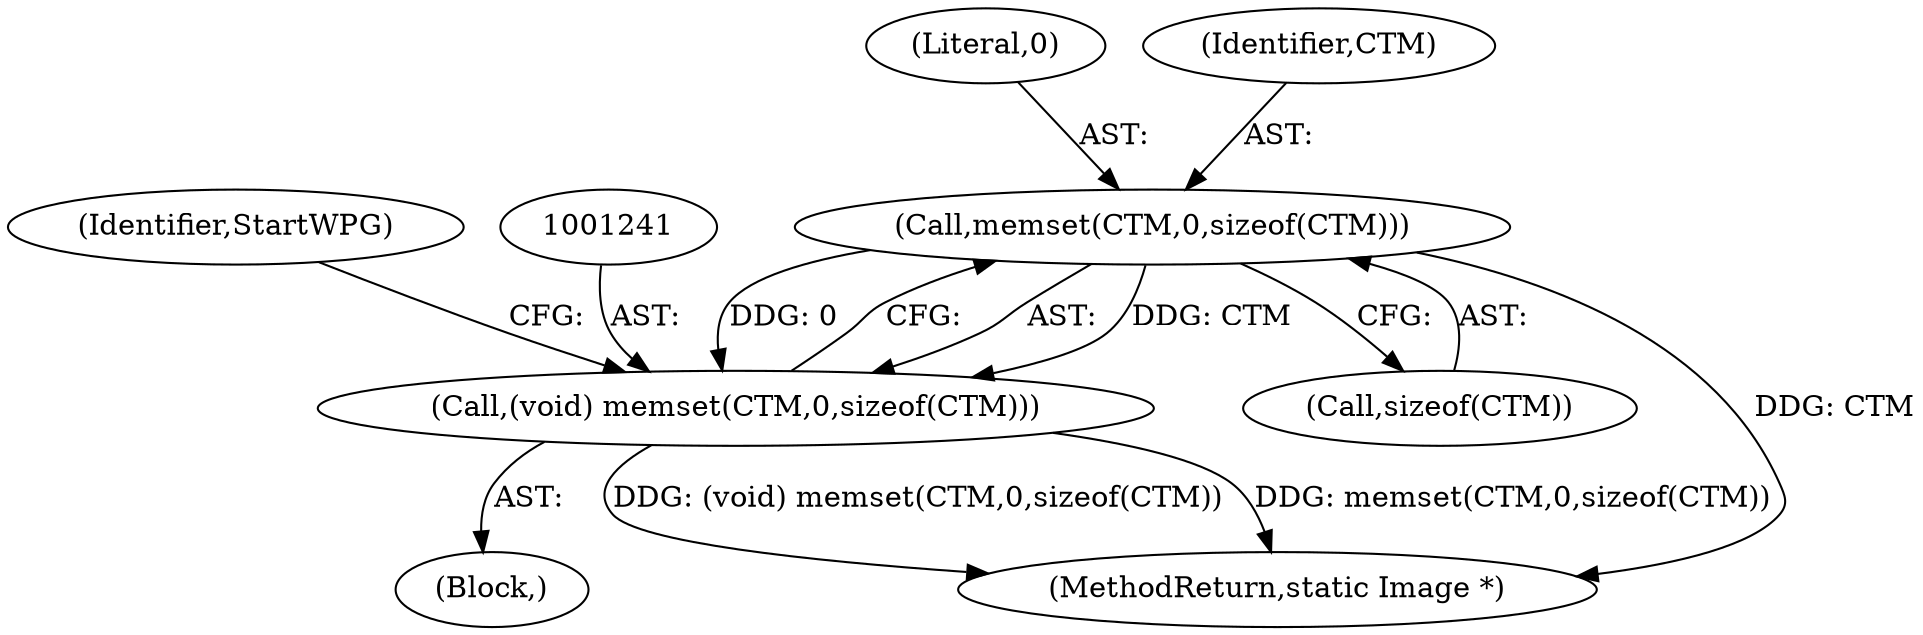 digraph "0_ImageMagick_2130bf6f89ded32ef0c88a11694f107c52566c53@API" {
"1001242" [label="(Call,memset(CTM,0,sizeof(CTM)))"];
"1001240" [label="(Call,(void) memset(CTM,0,sizeof(CTM)))"];
"1001249" [label="(Identifier,StartWPG)"];
"1001245" [label="(Call,sizeof(CTM))"];
"1001244" [label="(Literal,0)"];
"1001970" [label="(MethodReturn,static Image *)"];
"1001243" [label="(Identifier,CTM)"];
"1000332" [label="(Block,)"];
"1001240" [label="(Call,(void) memset(CTM,0,sizeof(CTM)))"];
"1001242" [label="(Call,memset(CTM,0,sizeof(CTM)))"];
"1001242" -> "1001240"  [label="AST: "];
"1001242" -> "1001245"  [label="CFG: "];
"1001243" -> "1001242"  [label="AST: "];
"1001244" -> "1001242"  [label="AST: "];
"1001245" -> "1001242"  [label="AST: "];
"1001240" -> "1001242"  [label="CFG: "];
"1001242" -> "1001970"  [label="DDG: CTM"];
"1001242" -> "1001240"  [label="DDG: CTM"];
"1001242" -> "1001240"  [label="DDG: 0"];
"1001240" -> "1000332"  [label="AST: "];
"1001241" -> "1001240"  [label="AST: "];
"1001249" -> "1001240"  [label="CFG: "];
"1001240" -> "1001970"  [label="DDG: memset(CTM,0,sizeof(CTM))"];
"1001240" -> "1001970"  [label="DDG: (void) memset(CTM,0,sizeof(CTM))"];
}
